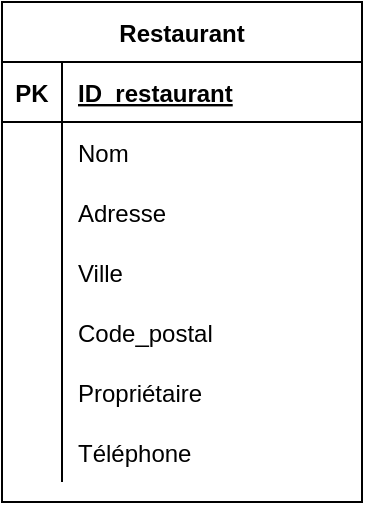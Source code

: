 <mxfile version="13.6.3" type="device"><diagram id="R2lEEEUBdFMjLlhIrx00" name="Page-1"><mxGraphModel dx="1185" dy="659" grid="1" gridSize="10" guides="1" tooltips="1" connect="1" arrows="1" fold="1" page="1" pageScale="1" pageWidth="850" pageHeight="1100" math="0" shadow="0" extFonts="Permanent Marker^https://fonts.googleapis.com/css?family=Permanent+Marker"><root><mxCell id="0"/><mxCell id="1" parent="0"/><mxCell id="8ufQbJtzemkfT02IVqVq-1" value="Restaurant" style="shape=table;startSize=30;container=1;collapsible=1;childLayout=tableLayout;fixedRows=1;rowLines=0;fontStyle=1;align=center;resizeLast=1;" vertex="1" parent="1"><mxGeometry x="110" y="80" width="180" height="250" as="geometry"/></mxCell><mxCell id="8ufQbJtzemkfT02IVqVq-2" value="" style="shape=partialRectangle;collapsible=0;dropTarget=0;pointerEvents=0;fillColor=none;top=0;left=0;bottom=1;right=0;points=[[0,0.5],[1,0.5]];portConstraint=eastwest;" vertex="1" parent="8ufQbJtzemkfT02IVqVq-1"><mxGeometry y="30" width="180" height="30" as="geometry"/></mxCell><mxCell id="8ufQbJtzemkfT02IVqVq-3" value="PK" style="shape=partialRectangle;connectable=0;fillColor=none;top=0;left=0;bottom=0;right=0;fontStyle=1;overflow=hidden;" vertex="1" parent="8ufQbJtzemkfT02IVqVq-2"><mxGeometry width="30" height="30" as="geometry"/></mxCell><mxCell id="8ufQbJtzemkfT02IVqVq-4" value="ID_restaurant" style="shape=partialRectangle;connectable=0;fillColor=none;top=0;left=0;bottom=0;right=0;align=left;spacingLeft=6;fontStyle=5;overflow=hidden;" vertex="1" parent="8ufQbJtzemkfT02IVqVq-2"><mxGeometry x="30" width="150" height="30" as="geometry"/></mxCell><mxCell id="8ufQbJtzemkfT02IVqVq-5" value="" style="shape=partialRectangle;collapsible=0;dropTarget=0;pointerEvents=0;fillColor=none;top=0;left=0;bottom=0;right=0;points=[[0,0.5],[1,0.5]];portConstraint=eastwest;" vertex="1" parent="8ufQbJtzemkfT02IVqVq-1"><mxGeometry y="60" width="180" height="30" as="geometry"/></mxCell><mxCell id="8ufQbJtzemkfT02IVqVq-6" value="" style="shape=partialRectangle;connectable=0;fillColor=none;top=0;left=0;bottom=0;right=0;editable=1;overflow=hidden;" vertex="1" parent="8ufQbJtzemkfT02IVqVq-5"><mxGeometry width="30" height="30" as="geometry"/></mxCell><mxCell id="8ufQbJtzemkfT02IVqVq-7" value="Nom" style="shape=partialRectangle;connectable=0;fillColor=none;top=0;left=0;bottom=0;right=0;align=left;spacingLeft=6;overflow=hidden;" vertex="1" parent="8ufQbJtzemkfT02IVqVq-5"><mxGeometry x="30" width="150" height="30" as="geometry"/></mxCell><mxCell id="8ufQbJtzemkfT02IVqVq-8" value="" style="shape=partialRectangle;collapsible=0;dropTarget=0;pointerEvents=0;fillColor=none;top=0;left=0;bottom=0;right=0;points=[[0,0.5],[1,0.5]];portConstraint=eastwest;" vertex="1" parent="8ufQbJtzemkfT02IVqVq-1"><mxGeometry y="90" width="180" height="30" as="geometry"/></mxCell><mxCell id="8ufQbJtzemkfT02IVqVq-9" value="" style="shape=partialRectangle;connectable=0;fillColor=none;top=0;left=0;bottom=0;right=0;editable=1;overflow=hidden;" vertex="1" parent="8ufQbJtzemkfT02IVqVq-8"><mxGeometry width="30" height="30" as="geometry"/></mxCell><mxCell id="8ufQbJtzemkfT02IVqVq-10" value="Adresse" style="shape=partialRectangle;connectable=0;fillColor=none;top=0;left=0;bottom=0;right=0;align=left;spacingLeft=6;overflow=hidden;" vertex="1" parent="8ufQbJtzemkfT02IVqVq-8"><mxGeometry x="30" width="150" height="30" as="geometry"/></mxCell><mxCell id="8ufQbJtzemkfT02IVqVq-11" value="" style="shape=partialRectangle;collapsible=0;dropTarget=0;pointerEvents=0;fillColor=none;top=0;left=0;bottom=0;right=0;points=[[0,0.5],[1,0.5]];portConstraint=eastwest;" vertex="1" parent="8ufQbJtzemkfT02IVqVq-1"><mxGeometry y="120" width="180" height="30" as="geometry"/></mxCell><mxCell id="8ufQbJtzemkfT02IVqVq-12" value="" style="shape=partialRectangle;connectable=0;fillColor=none;top=0;left=0;bottom=0;right=0;editable=1;overflow=hidden;" vertex="1" parent="8ufQbJtzemkfT02IVqVq-11"><mxGeometry width="30" height="30" as="geometry"/></mxCell><mxCell id="8ufQbJtzemkfT02IVqVq-13" value="Ville" style="shape=partialRectangle;connectable=0;fillColor=none;top=0;left=0;bottom=0;right=0;align=left;spacingLeft=6;overflow=hidden;" vertex="1" parent="8ufQbJtzemkfT02IVqVq-11"><mxGeometry x="30" width="150" height="30" as="geometry"/></mxCell><mxCell id="8ufQbJtzemkfT02IVqVq-31" value="" style="shape=partialRectangle;collapsible=0;dropTarget=0;pointerEvents=0;fillColor=none;top=0;left=0;bottom=0;right=0;points=[[0,0.5],[1,0.5]];portConstraint=eastwest;" vertex="1" parent="8ufQbJtzemkfT02IVqVq-1"><mxGeometry y="150" width="180" height="30" as="geometry"/></mxCell><mxCell id="8ufQbJtzemkfT02IVqVq-32" value="" style="shape=partialRectangle;connectable=0;fillColor=none;top=0;left=0;bottom=0;right=0;editable=1;overflow=hidden;" vertex="1" parent="8ufQbJtzemkfT02IVqVq-31"><mxGeometry width="30" height="30" as="geometry"/></mxCell><mxCell id="8ufQbJtzemkfT02IVqVq-33" value="Code_postal" style="shape=partialRectangle;connectable=0;fillColor=none;top=0;left=0;bottom=0;right=0;align=left;spacingLeft=6;overflow=hidden;" vertex="1" parent="8ufQbJtzemkfT02IVqVq-31"><mxGeometry x="30" width="150" height="30" as="geometry"/></mxCell><mxCell id="8ufQbJtzemkfT02IVqVq-34" value="" style="shape=partialRectangle;collapsible=0;dropTarget=0;pointerEvents=0;fillColor=none;top=0;left=0;bottom=0;right=0;points=[[0,0.5],[1,0.5]];portConstraint=eastwest;" vertex="1" parent="8ufQbJtzemkfT02IVqVq-1"><mxGeometry y="180" width="180" height="30" as="geometry"/></mxCell><mxCell id="8ufQbJtzemkfT02IVqVq-35" value="" style="shape=partialRectangle;connectable=0;fillColor=none;top=0;left=0;bottom=0;right=0;editable=1;overflow=hidden;" vertex="1" parent="8ufQbJtzemkfT02IVqVq-34"><mxGeometry width="30" height="30" as="geometry"/></mxCell><mxCell id="8ufQbJtzemkfT02IVqVq-36" value="Propriétaire" style="shape=partialRectangle;connectable=0;fillColor=none;top=0;left=0;bottom=0;right=0;align=left;spacingLeft=6;overflow=hidden;" vertex="1" parent="8ufQbJtzemkfT02IVqVq-34"><mxGeometry x="30" width="150" height="30" as="geometry"/></mxCell><mxCell id="8ufQbJtzemkfT02IVqVq-37" value="" style="shape=partialRectangle;collapsible=0;dropTarget=0;pointerEvents=0;fillColor=none;top=0;left=0;bottom=0;right=0;points=[[0,0.5],[1,0.5]];portConstraint=eastwest;" vertex="1" parent="8ufQbJtzemkfT02IVqVq-1"><mxGeometry y="210" width="180" height="30" as="geometry"/></mxCell><mxCell id="8ufQbJtzemkfT02IVqVq-38" value="" style="shape=partialRectangle;connectable=0;fillColor=none;top=0;left=0;bottom=0;right=0;editable=1;overflow=hidden;" vertex="1" parent="8ufQbJtzemkfT02IVqVq-37"><mxGeometry width="30" height="30" as="geometry"/></mxCell><mxCell id="8ufQbJtzemkfT02IVqVq-39" value="Téléphone" style="shape=partialRectangle;connectable=0;fillColor=none;top=0;left=0;bottom=0;right=0;align=left;spacingLeft=6;overflow=hidden;" vertex="1" parent="8ufQbJtzemkfT02IVqVq-37"><mxGeometry x="30" width="150" height="30" as="geometry"/></mxCell></root></mxGraphModel></diagram></mxfile>